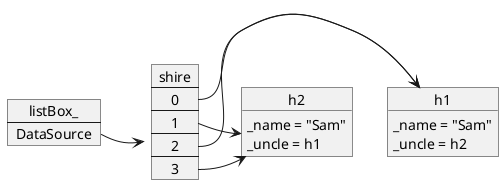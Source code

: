@startuml

object h1 {
    _name = "Sam"
    _uncle = h2
}

object h2 {
    _name = "Sam"
    _uncle = h1
}

map shire {
    0 *-> h1
    1 *-> h2
    2 *-> h1
    3 *-> h2
}

map listBox_ {
    DataSource *-> shire
}

@enduml
